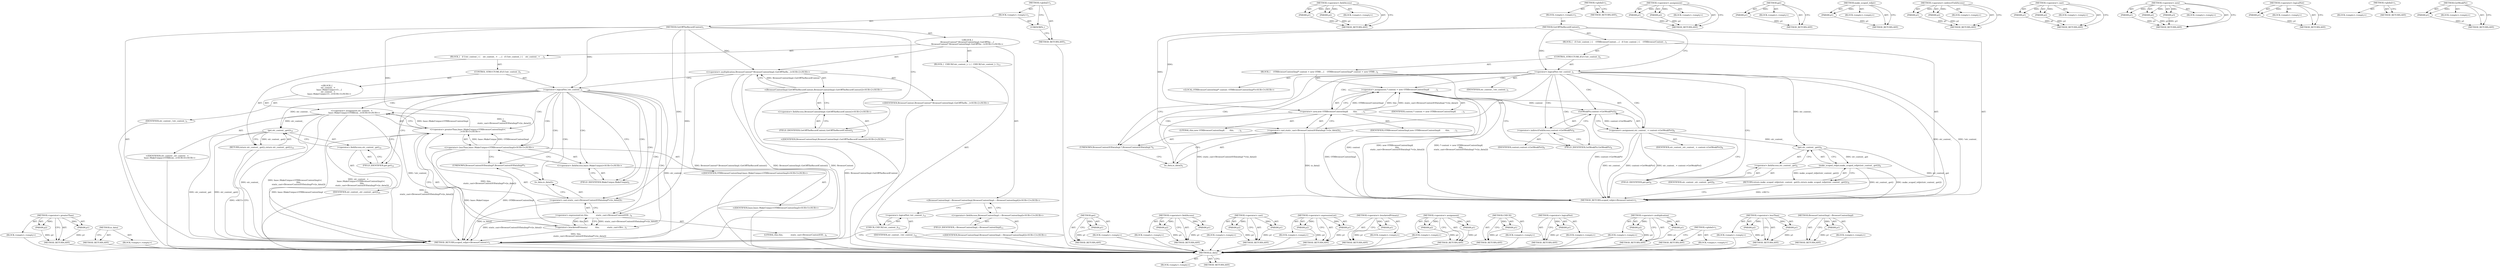 digraph "BrowserContextImpl.~BrowserContextImpl" {
vulnerable_76 [label=<(METHOD,io_data)>];
vulnerable_77 [label=<(BLOCK,&lt;empty&gt;,&lt;empty&gt;)>];
vulnerable_78 [label=<(METHOD_RETURN,ANY)>];
vulnerable_96 [label=<(METHOD,&lt;operator&gt;.fieldAccess)>];
vulnerable_97 [label=<(PARAM,p1)>];
vulnerable_98 [label=<(PARAM,p2)>];
vulnerable_99 [label=<(BLOCK,&lt;empty&gt;,&lt;empty&gt;)>];
vulnerable_100 [label=<(METHOD_RETURN,ANY)>];
vulnerable_6 [label=<(METHOD,&lt;global&gt;)<SUB>1</SUB>>];
vulnerable_7 [label=<(BLOCK,&lt;empty&gt;,&lt;empty&gt;)<SUB>1</SUB>>];
vulnerable_8 [label=<(METHOD,GetOffTheRecordContext)<SUB>1</SUB>>];
vulnerable_9 [label=<(BLOCK,{
   if (!otr_context_) {
    OTRBrowserContext...,{
   if (!otr_context_) {
    OTRBrowserContext...)<SUB>1</SUB>>];
vulnerable_10 [label=<(CONTROL_STRUCTURE,IF,if (!otr_context_))<SUB>2</SUB>>];
vulnerable_11 [label=<(&lt;operator&gt;.logicalNot,!otr_context_)<SUB>2</SUB>>];
vulnerable_12 [label=<(IDENTIFIER,otr_context_,!otr_context_)<SUB>2</SUB>>];
vulnerable_13 [label=<(BLOCK,{
    OTRBrowserContextImpl* context = new OTRB...,{
    OTRBrowserContextImpl* context = new OTRB...)<SUB>2</SUB>>];
vulnerable_14 [label="<(LOCAL,OTRBrowserContextImpl* context: OTRBrowserContextImpl*)<SUB>3</SUB>>"];
vulnerable_15 [label=<(&lt;operator&gt;.assignment,* context = new OTRBrowserContextImpl(
        ...)<SUB>3</SUB>>];
vulnerable_16 [label=<(IDENTIFIER,context,* context = new OTRBrowserContextImpl(
        ...)<SUB>3</SUB>>];
vulnerable_17 [label=<(&lt;operator&gt;.new,new OTRBrowserContextImpl(
        this,
      ...)<SUB>3</SUB>>];
vulnerable_18 [label=<(IDENTIFIER,OTRBrowserContextImpl,new OTRBrowserContextImpl(
        this,
      ...)<SUB>3</SUB>>];
vulnerable_19 [label=<(LITERAL,this,new OTRBrowserContextImpl(
        this,
      ...)<SUB>4</SUB>>];
vulnerable_20 [label=<(&lt;operator&gt;.cast,static_cast&lt;BrowserContextIODataImpl *&gt;(io_data()))<SUB>5</SUB>>];
vulnerable_21 [label=<(UNKNOWN,BrowserContextIODataImpl *,BrowserContextIODataImpl *)<SUB>5</SUB>>];
vulnerable_22 [label=<(io_data,io_data())<SUB>5</SUB>>];
vulnerable_23 [label=<(&lt;operator&gt;.assignment,otr_context_ = context-&gt;GetWeakPtr())<SUB>6</SUB>>];
vulnerable_24 [label=<(IDENTIFIER,otr_context_,otr_context_ = context-&gt;GetWeakPtr())<SUB>6</SUB>>];
vulnerable_25 [label=<(GetWeakPtr,context-&gt;GetWeakPtr())<SUB>6</SUB>>];
vulnerable_26 [label=<(&lt;operator&gt;.indirectFieldAccess,context-&gt;GetWeakPtr)<SUB>6</SUB>>];
vulnerable_27 [label=<(IDENTIFIER,context,context-&gt;GetWeakPtr())<SUB>6</SUB>>];
vulnerable_28 [label=<(FIELD_IDENTIFIER,GetWeakPtr,GetWeakPtr)<SUB>6</SUB>>];
vulnerable_29 [label=<(RETURN,return make_scoped_refptr(otr_context_.get());,return make_scoped_refptr(otr_context_.get());)<SUB>9</SUB>>];
vulnerable_30 [label=<(make_scoped_refptr,make_scoped_refptr(otr_context_.get()))<SUB>9</SUB>>];
vulnerable_31 [label=<(get,otr_context_.get())<SUB>9</SUB>>];
vulnerable_32 [label=<(&lt;operator&gt;.fieldAccess,otr_context_.get)<SUB>9</SUB>>];
vulnerable_33 [label=<(IDENTIFIER,otr_context_,otr_context_.get())<SUB>9</SUB>>];
vulnerable_34 [label=<(FIELD_IDENTIFIER,get,get)<SUB>9</SUB>>];
vulnerable_35 [label=<(METHOD_RETURN,scoped_refptr&lt;BrowserContext&gt;)<SUB>1</SUB>>];
vulnerable_37 [label=<(METHOD_RETURN,ANY)<SUB>1</SUB>>];
vulnerable_60 [label=<(METHOD,&lt;operator&gt;.assignment)>];
vulnerable_61 [label=<(PARAM,p1)>];
vulnerable_62 [label=<(PARAM,p2)>];
vulnerable_63 [label=<(BLOCK,&lt;empty&gt;,&lt;empty&gt;)>];
vulnerable_64 [label=<(METHOD_RETURN,ANY)>];
vulnerable_92 [label=<(METHOD,get)>];
vulnerable_93 [label=<(PARAM,p1)>];
vulnerable_94 [label=<(BLOCK,&lt;empty&gt;,&lt;empty&gt;)>];
vulnerable_95 [label=<(METHOD_RETURN,ANY)>];
vulnerable_88 [label=<(METHOD,make_scoped_refptr)>];
vulnerable_89 [label=<(PARAM,p1)>];
vulnerable_90 [label=<(BLOCK,&lt;empty&gt;,&lt;empty&gt;)>];
vulnerable_91 [label=<(METHOD_RETURN,ANY)>];
vulnerable_83 [label=<(METHOD,&lt;operator&gt;.indirectFieldAccess)>];
vulnerable_84 [label=<(PARAM,p1)>];
vulnerable_85 [label=<(PARAM,p2)>];
vulnerable_86 [label=<(BLOCK,&lt;empty&gt;,&lt;empty&gt;)>];
vulnerable_87 [label=<(METHOD_RETURN,ANY)>];
vulnerable_71 [label=<(METHOD,&lt;operator&gt;.cast)>];
vulnerable_72 [label=<(PARAM,p1)>];
vulnerable_73 [label=<(PARAM,p2)>];
vulnerable_74 [label=<(BLOCK,&lt;empty&gt;,&lt;empty&gt;)>];
vulnerable_75 [label=<(METHOD_RETURN,ANY)>];
vulnerable_65 [label=<(METHOD,&lt;operator&gt;.new)>];
vulnerable_66 [label=<(PARAM,p1)>];
vulnerable_67 [label=<(PARAM,p2)>];
vulnerable_68 [label=<(PARAM,p3)>];
vulnerable_69 [label=<(BLOCK,&lt;empty&gt;,&lt;empty&gt;)>];
vulnerable_70 [label=<(METHOD_RETURN,ANY)>];
vulnerable_56 [label=<(METHOD,&lt;operator&gt;.logicalNot)>];
vulnerable_57 [label=<(PARAM,p1)>];
vulnerable_58 [label=<(BLOCK,&lt;empty&gt;,&lt;empty&gt;)>];
vulnerable_59 [label=<(METHOD_RETURN,ANY)>];
vulnerable_50 [label=<(METHOD,&lt;global&gt;)<SUB>1</SUB>>];
vulnerable_51 [label=<(BLOCK,&lt;empty&gt;,&lt;empty&gt;)>];
vulnerable_52 [label=<(METHOD_RETURN,ANY)>];
vulnerable_79 [label=<(METHOD,GetWeakPtr)>];
vulnerable_80 [label=<(PARAM,p1)>];
vulnerable_81 [label=<(BLOCK,&lt;empty&gt;,&lt;empty&gt;)>];
vulnerable_82 [label=<(METHOD_RETURN,ANY)>];
fixed_85 [label=<(METHOD,&lt;operator&gt;.greaterThan)>];
fixed_86 [label=<(PARAM,p1)>];
fixed_87 [label=<(PARAM,p2)>];
fixed_88 [label=<(BLOCK,&lt;empty&gt;,&lt;empty&gt;)>];
fixed_89 [label=<(METHOD_RETURN,ANY)>];
fixed_109 [label=<(METHOD,io_data)>];
fixed_110 [label=<(BLOCK,&lt;empty&gt;,&lt;empty&gt;)>];
fixed_111 [label=<(METHOD_RETURN,ANY)>];
fixed_6 [label=<(METHOD,&lt;global&gt;)<SUB>1</SUB>>];
fixed_7 [label=<(BLOCK,&lt;empty&gt;,&lt;empty&gt;)<SUB>1</SUB>>];
fixed_8 [label=<(METHOD,GetOffTheRecordContext)<SUB>1</SUB>>];
fixed_9 [label="<(BLOCK,{
BrowserContext* BrowserContextImpl::GetOffThe...,{
BrowserContext* BrowserContextImpl::GetOffThe...)<SUB>1</SUB>>"];
fixed_10 [label="<(&lt;operator&gt;.multiplication,BrowserContext* BrowserContextImpl::GetOffTheRe...)<SUB>2</SUB>>"];
fixed_11 [label="<(IDENTIFIER,BrowserContext,BrowserContext* BrowserContextImpl::GetOffTheRe...)<SUB>2</SUB>>"];
fixed_12 [label="<(BrowserContextImpl.GetOffTheRecordContext,BrowserContextImpl::GetOffTheRecordContext())<SUB>2</SUB>>"];
fixed_13 [label="<(&lt;operator&gt;.fieldAccess,BrowserContextImpl::GetOffTheRecordContext)<SUB>2</SUB>>"];
fixed_14 [label="<(IDENTIFIER,BrowserContextImpl,BrowserContextImpl::GetOffTheRecordContext())<SUB>2</SUB>>"];
fixed_15 [label=<(FIELD_IDENTIFIER,GetOffTheRecordContext,GetOffTheRecordContext)<SUB>2</SUB>>];
fixed_16 [label=<(BLOCK,{
   if (!otr_context_) {
    otr_context_ =
  ...,{
   if (!otr_context_) {
    otr_context_ =
  ...)<SUB>2</SUB>>];
fixed_17 [label=<(CONTROL_STRUCTURE,IF,if (!otr_context_))<SUB>3</SUB>>];
fixed_18 [label=<(&lt;operator&gt;.logicalNot,!otr_context_)<SUB>3</SUB>>];
fixed_19 [label=<(IDENTIFIER,otr_context_,!otr_context_)<SUB>3</SUB>>];
fixed_20 [label="<(BLOCK,{
    otr_context_ =
        base::MakeUnique&lt;O...,{
    otr_context_ =
        base::MakeUnique&lt;O...)<SUB>3</SUB>>"];
fixed_21 [label="<(&lt;operator&gt;.assignment,otr_context_ =
        base::MakeUnique&lt;OTRBrow...)<SUB>4</SUB>>"];
fixed_22 [label="<(IDENTIFIER,otr_context_,otr_context_ =
        base::MakeUnique&lt;OTRBrow...)<SUB>4</SUB>>"];
fixed_23 [label="<(&lt;operator&gt;.greaterThan,base::MakeUnique&lt;OTRBrowserContextImpl&gt;(
      ...)<SUB>5</SUB>>"];
fixed_24 [label="<(&lt;operator&gt;.lessThan,base::MakeUnique&lt;OTRBrowserContextImpl)<SUB>5</SUB>>"];
fixed_25 [label="<(&lt;operator&gt;.fieldAccess,base::MakeUnique)<SUB>5</SUB>>"];
fixed_26 [label="<(IDENTIFIER,base,base::MakeUnique&lt;OTRBrowserContextImpl)<SUB>5</SUB>>"];
fixed_27 [label=<(FIELD_IDENTIFIER,MakeUnique,MakeUnique)<SUB>5</SUB>>];
fixed_28 [label="<(IDENTIFIER,OTRBrowserContextImpl,base::MakeUnique&lt;OTRBrowserContextImpl)<SUB>5</SUB>>"];
fixed_29 [label=<(&lt;operator&gt;.bracketedPrimary,(
            this,
            static_cast&lt;Bro...)<SUB>5</SUB>>];
fixed_30 [label=<(&lt;operator&gt;.expressionList,this,
            static_cast&lt;BrowserContextIOD...)<SUB>6</SUB>>];
fixed_31 [label=<(LITERAL,this,this,
            static_cast&lt;BrowserContextIOD...)<SUB>6</SUB>>];
fixed_32 [label=<(&lt;operator&gt;.cast,static_cast&lt;BrowserContextIODataImpl*&gt;(io_data()))<SUB>7</SUB>>];
fixed_33 [label=<(UNKNOWN,BrowserContextIODataImpl*,BrowserContextIODataImpl*)<SUB>7</SUB>>];
fixed_34 [label=<(io_data,io_data())<SUB>7</SUB>>];
fixed_35 [label=<(RETURN,return otr_context_.get();,return otr_context_.get();)<SUB>10</SUB>>];
fixed_36 [label=<(get,otr_context_.get())<SUB>10</SUB>>];
fixed_37 [label=<(&lt;operator&gt;.fieldAccess,otr_context_.get)<SUB>10</SUB>>];
fixed_38 [label=<(IDENTIFIER,otr_context_,otr_context_.get())<SUB>10</SUB>>];
fixed_39 [label=<(FIELD_IDENTIFIER,get,get)<SUB>10</SUB>>];
fixed_40 [label="<(BrowserContextImpl.~BrowserContextImpl,BrowserContextImpl::~BrowserContextImpl())<SUB>13</SUB>>"];
fixed_41 [label="<(&lt;operator&gt;.fieldAccess,BrowserContextImpl::~BrowserContextImpl)<SUB>13</SUB>>"];
fixed_42 [label="<(IDENTIFIER,BrowserContextImpl,BrowserContextImpl::~BrowserContextImpl())<SUB>13</SUB>>"];
fixed_43 [label=<(FIELD_IDENTIFIER,~BrowserContextImpl,~BrowserContextImpl)<SUB>13</SUB>>];
fixed_44 [label=<(BLOCK,{
  CHECK(!otr_context_);
 },{
  CHECK(!otr_context_);
 })<SUB>13</SUB>>];
fixed_45 [label=<(CHECK,CHECK(!otr_context_))<SUB>14</SUB>>];
fixed_46 [label=<(&lt;operator&gt;.logicalNot,!otr_context_)<SUB>14</SUB>>];
fixed_47 [label=<(IDENTIFIER,otr_context_,!otr_context_)<SUB>14</SUB>>];
fixed_48 [label=<(METHOD_RETURN,scoped_refptr&lt;BrowserContext&gt;)<SUB>1</SUB>>];
fixed_50 [label=<(UNKNOWN,,)>];
fixed_51 [label=<(METHOD_RETURN,ANY)<SUB>1</SUB>>];
fixed_112 [label=<(METHOD,get)>];
fixed_113 [label=<(PARAM,p1)>];
fixed_114 [label=<(BLOCK,&lt;empty&gt;,&lt;empty&gt;)>];
fixed_115 [label=<(METHOD_RETURN,ANY)>];
fixed_71 [label=<(METHOD,&lt;operator&gt;.fieldAccess)>];
fixed_72 [label=<(PARAM,p1)>];
fixed_73 [label=<(PARAM,p2)>];
fixed_74 [label=<(BLOCK,&lt;empty&gt;,&lt;empty&gt;)>];
fixed_75 [label=<(METHOD_RETURN,ANY)>];
fixed_104 [label=<(METHOD,&lt;operator&gt;.cast)>];
fixed_105 [label=<(PARAM,p1)>];
fixed_106 [label=<(PARAM,p2)>];
fixed_107 [label=<(BLOCK,&lt;empty&gt;,&lt;empty&gt;)>];
fixed_108 [label=<(METHOD_RETURN,ANY)>];
fixed_99 [label=<(METHOD,&lt;operator&gt;.expressionList)>];
fixed_100 [label=<(PARAM,p1)>];
fixed_101 [label=<(PARAM,p2)>];
fixed_102 [label=<(BLOCK,&lt;empty&gt;,&lt;empty&gt;)>];
fixed_103 [label=<(METHOD_RETURN,ANY)>];
fixed_95 [label=<(METHOD,&lt;operator&gt;.bracketedPrimary)>];
fixed_96 [label=<(PARAM,p1)>];
fixed_97 [label=<(BLOCK,&lt;empty&gt;,&lt;empty&gt;)>];
fixed_98 [label=<(METHOD_RETURN,ANY)>];
fixed_80 [label=<(METHOD,&lt;operator&gt;.assignment)>];
fixed_81 [label=<(PARAM,p1)>];
fixed_82 [label=<(PARAM,p2)>];
fixed_83 [label=<(BLOCK,&lt;empty&gt;,&lt;empty&gt;)>];
fixed_84 [label=<(METHOD_RETURN,ANY)>];
fixed_120 [label=<(METHOD,CHECK)>];
fixed_121 [label=<(PARAM,p1)>];
fixed_122 [label=<(BLOCK,&lt;empty&gt;,&lt;empty&gt;)>];
fixed_123 [label=<(METHOD_RETURN,ANY)>];
fixed_76 [label=<(METHOD,&lt;operator&gt;.logicalNot)>];
fixed_77 [label=<(PARAM,p1)>];
fixed_78 [label=<(BLOCK,&lt;empty&gt;,&lt;empty&gt;)>];
fixed_79 [label=<(METHOD_RETURN,ANY)>];
fixed_66 [label=<(METHOD,&lt;operator&gt;.multiplication)>];
fixed_67 [label=<(PARAM,p1)>];
fixed_68 [label=<(PARAM,p2)>];
fixed_69 [label=<(BLOCK,&lt;empty&gt;,&lt;empty&gt;)>];
fixed_70 [label=<(METHOD_RETURN,ANY)>];
fixed_60 [label=<(METHOD,&lt;global&gt;)<SUB>1</SUB>>];
fixed_61 [label=<(BLOCK,&lt;empty&gt;,&lt;empty&gt;)>];
fixed_62 [label=<(METHOD_RETURN,ANY)>];
fixed_90 [label=<(METHOD,&lt;operator&gt;.lessThan)>];
fixed_91 [label=<(PARAM,p1)>];
fixed_92 [label=<(PARAM,p2)>];
fixed_93 [label=<(BLOCK,&lt;empty&gt;,&lt;empty&gt;)>];
fixed_94 [label=<(METHOD_RETURN,ANY)>];
fixed_116 [label=<(METHOD,BrowserContextImpl.~BrowserContextImpl)>];
fixed_117 [label=<(PARAM,p1)>];
fixed_118 [label=<(BLOCK,&lt;empty&gt;,&lt;empty&gt;)>];
fixed_119 [label=<(METHOD_RETURN,ANY)>];
vulnerable_76 -> vulnerable_77  [key=0, label="AST: "];
vulnerable_76 -> vulnerable_78  [key=0, label="AST: "];
vulnerable_76 -> vulnerable_78  [key=1, label="CFG: "];
vulnerable_96 -> vulnerable_97  [key=0, label="AST: "];
vulnerable_96 -> vulnerable_97  [key=1, label="DDG: "];
vulnerable_96 -> vulnerable_99  [key=0, label="AST: "];
vulnerable_96 -> vulnerable_98  [key=0, label="AST: "];
vulnerable_96 -> vulnerable_98  [key=1, label="DDG: "];
vulnerable_96 -> vulnerable_100  [key=0, label="AST: "];
vulnerable_96 -> vulnerable_100  [key=1, label="CFG: "];
vulnerable_97 -> vulnerable_100  [key=0, label="DDG: p1"];
vulnerable_98 -> vulnerable_100  [key=0, label="DDG: p2"];
vulnerable_6 -> vulnerable_7  [key=0, label="AST: "];
vulnerable_6 -> vulnerable_37  [key=0, label="AST: "];
vulnerable_6 -> vulnerable_37  [key=1, label="CFG: "];
vulnerable_7 -> vulnerable_8  [key=0, label="AST: "];
vulnerable_8 -> vulnerable_9  [key=0, label="AST: "];
vulnerable_8 -> vulnerable_35  [key=0, label="AST: "];
vulnerable_8 -> vulnerable_11  [key=0, label="CFG: "];
vulnerable_8 -> vulnerable_11  [key=1, label="DDG: "];
vulnerable_8 -> vulnerable_17  [key=0, label="DDG: "];
vulnerable_8 -> vulnerable_20  [key=0, label="DDG: "];
vulnerable_9 -> vulnerable_10  [key=0, label="AST: "];
vulnerable_9 -> vulnerable_29  [key=0, label="AST: "];
vulnerable_10 -> vulnerable_11  [key=0, label="AST: "];
vulnerable_10 -> vulnerable_13  [key=0, label="AST: "];
vulnerable_11 -> vulnerable_12  [key=0, label="AST: "];
vulnerable_11 -> vulnerable_21  [key=0, label="CFG: "];
vulnerable_11 -> vulnerable_21  [key=1, label="CDG: "];
vulnerable_11 -> vulnerable_34  [key=0, label="CFG: "];
vulnerable_11 -> vulnerable_35  [key=0, label="DDG: otr_context_"];
vulnerable_11 -> vulnerable_35  [key=1, label="DDG: !otr_context_"];
vulnerable_11 -> vulnerable_31  [key=0, label="DDG: otr_context_"];
vulnerable_11 -> vulnerable_17  [key=0, label="CDG: "];
vulnerable_11 -> vulnerable_15  [key=0, label="CDG: "];
vulnerable_11 -> vulnerable_26  [key=0, label="CDG: "];
vulnerable_11 -> vulnerable_23  [key=0, label="CDG: "];
vulnerable_11 -> vulnerable_28  [key=0, label="CDG: "];
vulnerable_11 -> vulnerable_20  [key=0, label="CDG: "];
vulnerable_11 -> vulnerable_25  [key=0, label="CDG: "];
vulnerable_11 -> vulnerable_22  [key=0, label="CDG: "];
vulnerable_13 -> vulnerable_14  [key=0, label="AST: "];
vulnerable_13 -> vulnerable_15  [key=0, label="AST: "];
vulnerable_13 -> vulnerable_23  [key=0, label="AST: "];
vulnerable_15 -> vulnerable_16  [key=0, label="AST: "];
vulnerable_15 -> vulnerable_17  [key=0, label="AST: "];
vulnerable_15 -> vulnerable_28  [key=0, label="CFG: "];
vulnerable_15 -> vulnerable_35  [key=0, label="DDG: context"];
vulnerable_15 -> vulnerable_35  [key=1, label="DDG: new OTRBrowserContextImpl(
        this,
        static_cast&lt;BrowserContextIODataImpl *&gt;(io_data()))"];
vulnerable_15 -> vulnerable_35  [key=2, label="DDG: * context = new OTRBrowserContextImpl(
        this,
        static_cast&lt;BrowserContextIODataImpl *&gt;(io_data()))"];
vulnerable_15 -> vulnerable_25  [key=0, label="DDG: context"];
vulnerable_17 -> vulnerable_18  [key=0, label="AST: "];
vulnerable_17 -> vulnerable_19  [key=0, label="AST: "];
vulnerable_17 -> vulnerable_20  [key=0, label="AST: "];
vulnerable_17 -> vulnerable_15  [key=0, label="CFG: "];
vulnerable_17 -> vulnerable_15  [key=1, label="DDG: OTRBrowserContextImpl"];
vulnerable_17 -> vulnerable_15  [key=2, label="DDG: this"];
vulnerable_17 -> vulnerable_15  [key=3, label="DDG: static_cast&lt;BrowserContextIODataImpl *&gt;(io_data())"];
vulnerable_17 -> vulnerable_35  [key=0, label="DDG: static_cast&lt;BrowserContextIODataImpl *&gt;(io_data())"];
vulnerable_17 -> vulnerable_35  [key=1, label="DDG: OTRBrowserContextImpl"];
vulnerable_20 -> vulnerable_21  [key=0, label="AST: "];
vulnerable_20 -> vulnerable_22  [key=0, label="AST: "];
vulnerable_20 -> vulnerable_17  [key=0, label="CFG: "];
vulnerable_20 -> vulnerable_35  [key=0, label="DDG: io_data()"];
vulnerable_21 -> vulnerable_22  [key=0, label="CFG: "];
vulnerable_22 -> vulnerable_20  [key=0, label="CFG: "];
vulnerable_23 -> vulnerable_24  [key=0, label="AST: "];
vulnerable_23 -> vulnerable_25  [key=0, label="AST: "];
vulnerable_23 -> vulnerable_34  [key=0, label="CFG: "];
vulnerable_23 -> vulnerable_35  [key=0, label="DDG: otr_context_"];
vulnerable_23 -> vulnerable_35  [key=1, label="DDG: context-&gt;GetWeakPtr()"];
vulnerable_23 -> vulnerable_35  [key=2, label="DDG: otr_context_ = context-&gt;GetWeakPtr()"];
vulnerable_23 -> vulnerable_31  [key=0, label="DDG: otr_context_"];
vulnerable_25 -> vulnerable_26  [key=0, label="AST: "];
vulnerable_25 -> vulnerable_23  [key=0, label="CFG: "];
vulnerable_25 -> vulnerable_23  [key=1, label="DDG: context-&gt;GetWeakPtr"];
vulnerable_25 -> vulnerable_35  [key=0, label="DDG: context-&gt;GetWeakPtr"];
vulnerable_26 -> vulnerable_27  [key=0, label="AST: "];
vulnerable_26 -> vulnerable_28  [key=0, label="AST: "];
vulnerable_26 -> vulnerable_25  [key=0, label="CFG: "];
vulnerable_28 -> vulnerable_26  [key=0, label="CFG: "];
vulnerable_29 -> vulnerable_30  [key=0, label="AST: "];
vulnerable_29 -> vulnerable_35  [key=0, label="CFG: "];
vulnerable_29 -> vulnerable_35  [key=1, label="DDG: &lt;RET&gt;"];
vulnerable_30 -> vulnerable_31  [key=0, label="AST: "];
vulnerable_30 -> vulnerable_29  [key=0, label="CFG: "];
vulnerable_30 -> vulnerable_29  [key=1, label="DDG: make_scoped_refptr(otr_context_.get())"];
vulnerable_30 -> vulnerable_35  [key=0, label="DDG: otr_context_.get()"];
vulnerable_30 -> vulnerable_35  [key=1, label="DDG: make_scoped_refptr(otr_context_.get())"];
vulnerable_31 -> vulnerable_32  [key=0, label="AST: "];
vulnerable_31 -> vulnerable_30  [key=0, label="CFG: "];
vulnerable_31 -> vulnerable_30  [key=1, label="DDG: otr_context_.get"];
vulnerable_31 -> vulnerable_35  [key=0, label="DDG: otr_context_.get"];
vulnerable_32 -> vulnerable_33  [key=0, label="AST: "];
vulnerable_32 -> vulnerable_34  [key=0, label="AST: "];
vulnerable_32 -> vulnerable_31  [key=0, label="CFG: "];
vulnerable_34 -> vulnerable_32  [key=0, label="CFG: "];
vulnerable_60 -> vulnerable_61  [key=0, label="AST: "];
vulnerable_60 -> vulnerable_61  [key=1, label="DDG: "];
vulnerable_60 -> vulnerable_63  [key=0, label="AST: "];
vulnerable_60 -> vulnerable_62  [key=0, label="AST: "];
vulnerable_60 -> vulnerable_62  [key=1, label="DDG: "];
vulnerable_60 -> vulnerable_64  [key=0, label="AST: "];
vulnerable_60 -> vulnerable_64  [key=1, label="CFG: "];
vulnerable_61 -> vulnerable_64  [key=0, label="DDG: p1"];
vulnerable_62 -> vulnerable_64  [key=0, label="DDG: p2"];
vulnerable_92 -> vulnerable_93  [key=0, label="AST: "];
vulnerable_92 -> vulnerable_93  [key=1, label="DDG: "];
vulnerable_92 -> vulnerable_94  [key=0, label="AST: "];
vulnerable_92 -> vulnerable_95  [key=0, label="AST: "];
vulnerable_92 -> vulnerable_95  [key=1, label="CFG: "];
vulnerable_93 -> vulnerable_95  [key=0, label="DDG: p1"];
vulnerable_88 -> vulnerable_89  [key=0, label="AST: "];
vulnerable_88 -> vulnerable_89  [key=1, label="DDG: "];
vulnerable_88 -> vulnerable_90  [key=0, label="AST: "];
vulnerable_88 -> vulnerable_91  [key=0, label="AST: "];
vulnerable_88 -> vulnerable_91  [key=1, label="CFG: "];
vulnerable_89 -> vulnerable_91  [key=0, label="DDG: p1"];
vulnerable_83 -> vulnerable_84  [key=0, label="AST: "];
vulnerable_83 -> vulnerable_84  [key=1, label="DDG: "];
vulnerable_83 -> vulnerable_86  [key=0, label="AST: "];
vulnerable_83 -> vulnerable_85  [key=0, label="AST: "];
vulnerable_83 -> vulnerable_85  [key=1, label="DDG: "];
vulnerable_83 -> vulnerable_87  [key=0, label="AST: "];
vulnerable_83 -> vulnerable_87  [key=1, label="CFG: "];
vulnerable_84 -> vulnerable_87  [key=0, label="DDG: p1"];
vulnerable_85 -> vulnerable_87  [key=0, label="DDG: p2"];
vulnerable_71 -> vulnerable_72  [key=0, label="AST: "];
vulnerable_71 -> vulnerable_72  [key=1, label="DDG: "];
vulnerable_71 -> vulnerable_74  [key=0, label="AST: "];
vulnerable_71 -> vulnerable_73  [key=0, label="AST: "];
vulnerable_71 -> vulnerable_73  [key=1, label="DDG: "];
vulnerable_71 -> vulnerable_75  [key=0, label="AST: "];
vulnerable_71 -> vulnerable_75  [key=1, label="CFG: "];
vulnerable_72 -> vulnerable_75  [key=0, label="DDG: p1"];
vulnerable_73 -> vulnerable_75  [key=0, label="DDG: p2"];
vulnerable_65 -> vulnerable_66  [key=0, label="AST: "];
vulnerable_65 -> vulnerable_66  [key=1, label="DDG: "];
vulnerable_65 -> vulnerable_69  [key=0, label="AST: "];
vulnerable_65 -> vulnerable_67  [key=0, label="AST: "];
vulnerable_65 -> vulnerable_67  [key=1, label="DDG: "];
vulnerable_65 -> vulnerable_70  [key=0, label="AST: "];
vulnerable_65 -> vulnerable_70  [key=1, label="CFG: "];
vulnerable_65 -> vulnerable_68  [key=0, label="AST: "];
vulnerable_65 -> vulnerable_68  [key=1, label="DDG: "];
vulnerable_66 -> vulnerable_70  [key=0, label="DDG: p1"];
vulnerable_67 -> vulnerable_70  [key=0, label="DDG: p2"];
vulnerable_68 -> vulnerable_70  [key=0, label="DDG: p3"];
vulnerable_56 -> vulnerable_57  [key=0, label="AST: "];
vulnerable_56 -> vulnerable_57  [key=1, label="DDG: "];
vulnerable_56 -> vulnerable_58  [key=0, label="AST: "];
vulnerable_56 -> vulnerable_59  [key=0, label="AST: "];
vulnerable_56 -> vulnerable_59  [key=1, label="CFG: "];
vulnerable_57 -> vulnerable_59  [key=0, label="DDG: p1"];
vulnerable_50 -> vulnerable_51  [key=0, label="AST: "];
vulnerable_50 -> vulnerable_52  [key=0, label="AST: "];
vulnerable_50 -> vulnerable_52  [key=1, label="CFG: "];
vulnerable_79 -> vulnerable_80  [key=0, label="AST: "];
vulnerable_79 -> vulnerable_80  [key=1, label="DDG: "];
vulnerable_79 -> vulnerable_81  [key=0, label="AST: "];
vulnerable_79 -> vulnerable_82  [key=0, label="AST: "];
vulnerable_79 -> vulnerable_82  [key=1, label="CFG: "];
vulnerable_80 -> vulnerable_82  [key=0, label="DDG: p1"];
fixed_85 -> fixed_86  [key=0, label="AST: "];
fixed_85 -> fixed_86  [key=1, label="DDG: "];
fixed_85 -> fixed_88  [key=0, label="AST: "];
fixed_85 -> fixed_87  [key=0, label="AST: "];
fixed_85 -> fixed_87  [key=1, label="DDG: "];
fixed_85 -> fixed_89  [key=0, label="AST: "];
fixed_85 -> fixed_89  [key=1, label="CFG: "];
fixed_86 -> fixed_89  [key=0, label="DDG: p1"];
fixed_87 -> fixed_89  [key=0, label="DDG: p2"];
fixed_88 -> vulnerable_76  [key=0];
fixed_89 -> vulnerable_76  [key=0];
fixed_109 -> fixed_110  [key=0, label="AST: "];
fixed_109 -> fixed_111  [key=0, label="AST: "];
fixed_109 -> fixed_111  [key=1, label="CFG: "];
fixed_110 -> vulnerable_76  [key=0];
fixed_111 -> vulnerable_76  [key=0];
fixed_6 -> fixed_7  [key=0, label="AST: "];
fixed_6 -> fixed_51  [key=0, label="AST: "];
fixed_6 -> fixed_50  [key=0, label="CFG: "];
fixed_7 -> fixed_8  [key=0, label="AST: "];
fixed_7 -> fixed_50  [key=0, label="AST: "];
fixed_8 -> fixed_9  [key=0, label="AST: "];
fixed_8 -> fixed_48  [key=0, label="AST: "];
fixed_8 -> fixed_15  [key=0, label="CFG: "];
fixed_8 -> fixed_10  [key=0, label="DDG: "];
fixed_8 -> fixed_18  [key=0, label="DDG: "];
fixed_8 -> fixed_24  [key=0, label="DDG: "];
fixed_8 -> fixed_30  [key=0, label="DDG: "];
fixed_8 -> fixed_32  [key=0, label="DDG: "];
fixed_9 -> fixed_10  [key=0, label="AST: "];
fixed_9 -> fixed_16  [key=0, label="AST: "];
fixed_9 -> fixed_40  [key=0, label="AST: "];
fixed_9 -> fixed_44  [key=0, label="AST: "];
fixed_10 -> fixed_11  [key=0, label="AST: "];
fixed_10 -> fixed_12  [key=0, label="AST: "];
fixed_10 -> fixed_18  [key=0, label="CFG: "];
fixed_10 -> fixed_48  [key=0, label="DDG: BrowserContextImpl::GetOffTheRecordContext()"];
fixed_10 -> fixed_48  [key=1, label="DDG: BrowserContext* BrowserContextImpl::GetOffTheRecordContext()"];
fixed_10 -> fixed_48  [key=2, label="DDG: BrowserContext"];
fixed_11 -> vulnerable_76  [key=0];
fixed_12 -> fixed_13  [key=0, label="AST: "];
fixed_12 -> fixed_10  [key=0, label="CFG: "];
fixed_12 -> fixed_10  [key=1, label="DDG: BrowserContextImpl::GetOffTheRecordContext"];
fixed_12 -> fixed_48  [key=0, label="DDG: BrowserContextImpl::GetOffTheRecordContext"];
fixed_13 -> fixed_14  [key=0, label="AST: "];
fixed_13 -> fixed_15  [key=0, label="AST: "];
fixed_13 -> fixed_12  [key=0, label="CFG: "];
fixed_14 -> vulnerable_76  [key=0];
fixed_15 -> fixed_13  [key=0, label="CFG: "];
fixed_16 -> fixed_17  [key=0, label="AST: "];
fixed_16 -> fixed_35  [key=0, label="AST: "];
fixed_17 -> fixed_18  [key=0, label="AST: "];
fixed_17 -> fixed_20  [key=0, label="AST: "];
fixed_18 -> fixed_19  [key=0, label="AST: "];
fixed_18 -> fixed_27  [key=0, label="CFG: "];
fixed_18 -> fixed_27  [key=1, label="CDG: "];
fixed_18 -> fixed_39  [key=0, label="CFG: "];
fixed_18 -> fixed_48  [key=0, label="DDG: otr_context_"];
fixed_18 -> fixed_48  [key=1, label="DDG: !otr_context_"];
fixed_18 -> fixed_36  [key=0, label="DDG: otr_context_"];
fixed_18 -> fixed_24  [key=0, label="CDG: "];
fixed_18 -> fixed_30  [key=0, label="CDG: "];
fixed_18 -> fixed_29  [key=0, label="CDG: "];
fixed_18 -> fixed_34  [key=0, label="CDG: "];
fixed_18 -> fixed_21  [key=0, label="CDG: "];
fixed_18 -> fixed_32  [key=0, label="CDG: "];
fixed_18 -> fixed_33  [key=0, label="CDG: "];
fixed_18 -> fixed_23  [key=0, label="CDG: "];
fixed_18 -> fixed_25  [key=0, label="CDG: "];
fixed_19 -> vulnerable_76  [key=0];
fixed_20 -> fixed_21  [key=0, label="AST: "];
fixed_21 -> fixed_22  [key=0, label="AST: "];
fixed_21 -> fixed_23  [key=0, label="AST: "];
fixed_21 -> fixed_39  [key=0, label="CFG: "];
fixed_21 -> fixed_48  [key=0, label="DDG: otr_context_"];
fixed_21 -> fixed_48  [key=1, label="DDG: base::MakeUnique&lt;OTRBrowserContextImpl&gt;(
            this,
            static_cast&lt;BrowserContextIODataImpl*&gt;(io_data()))"];
fixed_21 -> fixed_48  [key=2, label="DDG: otr_context_ =
        base::MakeUnique&lt;OTRBrowserContextImpl&gt;(
            this,
            static_cast&lt;BrowserContextIODataImpl*&gt;(io_data()))"];
fixed_21 -> fixed_36  [key=0, label="DDG: otr_context_"];
fixed_22 -> vulnerable_76  [key=0];
fixed_23 -> fixed_24  [key=0, label="AST: "];
fixed_23 -> fixed_29  [key=0, label="AST: "];
fixed_23 -> fixed_21  [key=0, label="CFG: "];
fixed_23 -> fixed_21  [key=1, label="DDG: base::MakeUnique&lt;OTRBrowserContextImpl"];
fixed_23 -> fixed_21  [key=2, label="DDG: (
            this,
            static_cast&lt;BrowserContextIODataImpl*&gt;(io_data()))"];
fixed_23 -> fixed_48  [key=0, label="DDG: base::MakeUnique&lt;OTRBrowserContextImpl"];
fixed_23 -> fixed_48  [key=1, label="DDG: (
            this,
            static_cast&lt;BrowserContextIODataImpl*&gt;(io_data()))"];
fixed_24 -> fixed_25  [key=0, label="AST: "];
fixed_24 -> fixed_28  [key=0, label="AST: "];
fixed_24 -> fixed_33  [key=0, label="CFG: "];
fixed_24 -> fixed_48  [key=0, label="DDG: base::MakeUnique"];
fixed_24 -> fixed_48  [key=1, label="DDG: OTRBrowserContextImpl"];
fixed_24 -> fixed_23  [key=0, label="DDG: base::MakeUnique"];
fixed_24 -> fixed_23  [key=1, label="DDG: OTRBrowserContextImpl"];
fixed_25 -> fixed_26  [key=0, label="AST: "];
fixed_25 -> fixed_27  [key=0, label="AST: "];
fixed_25 -> fixed_24  [key=0, label="CFG: "];
fixed_26 -> vulnerable_76  [key=0];
fixed_27 -> fixed_25  [key=0, label="CFG: "];
fixed_28 -> vulnerable_76  [key=0];
fixed_29 -> fixed_30  [key=0, label="AST: "];
fixed_29 -> fixed_23  [key=0, label="CFG: "];
fixed_29 -> fixed_23  [key=1, label="DDG: this,
            static_cast&lt;BrowserContextIODataImpl*&gt;(io_data())"];
fixed_29 -> fixed_48  [key=0, label="DDG: this,
            static_cast&lt;BrowserContextIODataImpl*&gt;(io_data())"];
fixed_30 -> fixed_31  [key=0, label="AST: "];
fixed_30 -> fixed_32  [key=0, label="AST: "];
fixed_30 -> fixed_29  [key=0, label="CFG: "];
fixed_30 -> fixed_29  [key=1, label="DDG: this"];
fixed_30 -> fixed_29  [key=2, label="DDG: static_cast&lt;BrowserContextIODataImpl*&gt;(io_data())"];
fixed_30 -> fixed_48  [key=0, label="DDG: static_cast&lt;BrowserContextIODataImpl*&gt;(io_data())"];
fixed_31 -> vulnerable_76  [key=0];
fixed_32 -> fixed_33  [key=0, label="AST: "];
fixed_32 -> fixed_34  [key=0, label="AST: "];
fixed_32 -> fixed_30  [key=0, label="CFG: "];
fixed_32 -> fixed_48  [key=0, label="DDG: io_data()"];
fixed_33 -> fixed_34  [key=0, label="CFG: "];
fixed_34 -> fixed_32  [key=0, label="CFG: "];
fixed_35 -> fixed_36  [key=0, label="AST: "];
fixed_35 -> fixed_48  [key=0, label="CFG: "];
fixed_35 -> fixed_48  [key=1, label="DDG: &lt;RET&gt;"];
fixed_36 -> fixed_37  [key=0, label="AST: "];
fixed_36 -> fixed_35  [key=0, label="CFG: "];
fixed_36 -> fixed_35  [key=1, label="DDG: otr_context_.get()"];
fixed_36 -> fixed_48  [key=0, label="DDG: otr_context_.get"];
fixed_36 -> fixed_48  [key=1, label="DDG: otr_context_.get()"];
fixed_37 -> fixed_38  [key=0, label="AST: "];
fixed_37 -> fixed_39  [key=0, label="AST: "];
fixed_37 -> fixed_36  [key=0, label="CFG: "];
fixed_38 -> vulnerable_76  [key=0];
fixed_39 -> fixed_37  [key=0, label="CFG: "];
fixed_40 -> fixed_41  [key=0, label="AST: "];
fixed_40 -> fixed_46  [key=0, label="CFG: "];
fixed_41 -> fixed_42  [key=0, label="AST: "];
fixed_41 -> fixed_43  [key=0, label="AST: "];
fixed_41 -> fixed_40  [key=0, label="CFG: "];
fixed_42 -> vulnerable_76  [key=0];
fixed_43 -> fixed_41  [key=0, label="CFG: "];
fixed_44 -> fixed_45  [key=0, label="AST: "];
fixed_45 -> fixed_46  [key=0, label="AST: "];
fixed_45 -> fixed_48  [key=0, label="CFG: "];
fixed_46 -> fixed_47  [key=0, label="AST: "];
fixed_46 -> fixed_45  [key=0, label="CFG: "];
fixed_47 -> vulnerable_76  [key=0];
fixed_48 -> vulnerable_76  [key=0];
fixed_50 -> fixed_51  [key=0, label="CFG: "];
fixed_51 -> vulnerable_76  [key=0];
fixed_112 -> fixed_113  [key=0, label="AST: "];
fixed_112 -> fixed_113  [key=1, label="DDG: "];
fixed_112 -> fixed_114  [key=0, label="AST: "];
fixed_112 -> fixed_115  [key=0, label="AST: "];
fixed_112 -> fixed_115  [key=1, label="CFG: "];
fixed_113 -> fixed_115  [key=0, label="DDG: p1"];
fixed_114 -> vulnerable_76  [key=0];
fixed_115 -> vulnerable_76  [key=0];
fixed_71 -> fixed_72  [key=0, label="AST: "];
fixed_71 -> fixed_72  [key=1, label="DDG: "];
fixed_71 -> fixed_74  [key=0, label="AST: "];
fixed_71 -> fixed_73  [key=0, label="AST: "];
fixed_71 -> fixed_73  [key=1, label="DDG: "];
fixed_71 -> fixed_75  [key=0, label="AST: "];
fixed_71 -> fixed_75  [key=1, label="CFG: "];
fixed_72 -> fixed_75  [key=0, label="DDG: p1"];
fixed_73 -> fixed_75  [key=0, label="DDG: p2"];
fixed_74 -> vulnerable_76  [key=0];
fixed_75 -> vulnerable_76  [key=0];
fixed_104 -> fixed_105  [key=0, label="AST: "];
fixed_104 -> fixed_105  [key=1, label="DDG: "];
fixed_104 -> fixed_107  [key=0, label="AST: "];
fixed_104 -> fixed_106  [key=0, label="AST: "];
fixed_104 -> fixed_106  [key=1, label="DDG: "];
fixed_104 -> fixed_108  [key=0, label="AST: "];
fixed_104 -> fixed_108  [key=1, label="CFG: "];
fixed_105 -> fixed_108  [key=0, label="DDG: p1"];
fixed_106 -> fixed_108  [key=0, label="DDG: p2"];
fixed_107 -> vulnerable_76  [key=0];
fixed_108 -> vulnerable_76  [key=0];
fixed_99 -> fixed_100  [key=0, label="AST: "];
fixed_99 -> fixed_100  [key=1, label="DDG: "];
fixed_99 -> fixed_102  [key=0, label="AST: "];
fixed_99 -> fixed_101  [key=0, label="AST: "];
fixed_99 -> fixed_101  [key=1, label="DDG: "];
fixed_99 -> fixed_103  [key=0, label="AST: "];
fixed_99 -> fixed_103  [key=1, label="CFG: "];
fixed_100 -> fixed_103  [key=0, label="DDG: p1"];
fixed_101 -> fixed_103  [key=0, label="DDG: p2"];
fixed_102 -> vulnerable_76  [key=0];
fixed_103 -> vulnerable_76  [key=0];
fixed_95 -> fixed_96  [key=0, label="AST: "];
fixed_95 -> fixed_96  [key=1, label="DDG: "];
fixed_95 -> fixed_97  [key=0, label="AST: "];
fixed_95 -> fixed_98  [key=0, label="AST: "];
fixed_95 -> fixed_98  [key=1, label="CFG: "];
fixed_96 -> fixed_98  [key=0, label="DDG: p1"];
fixed_97 -> vulnerable_76  [key=0];
fixed_98 -> vulnerable_76  [key=0];
fixed_80 -> fixed_81  [key=0, label="AST: "];
fixed_80 -> fixed_81  [key=1, label="DDG: "];
fixed_80 -> fixed_83  [key=0, label="AST: "];
fixed_80 -> fixed_82  [key=0, label="AST: "];
fixed_80 -> fixed_82  [key=1, label="DDG: "];
fixed_80 -> fixed_84  [key=0, label="AST: "];
fixed_80 -> fixed_84  [key=1, label="CFG: "];
fixed_81 -> fixed_84  [key=0, label="DDG: p1"];
fixed_82 -> fixed_84  [key=0, label="DDG: p2"];
fixed_83 -> vulnerable_76  [key=0];
fixed_84 -> vulnerable_76  [key=0];
fixed_120 -> fixed_121  [key=0, label="AST: "];
fixed_120 -> fixed_121  [key=1, label="DDG: "];
fixed_120 -> fixed_122  [key=0, label="AST: "];
fixed_120 -> fixed_123  [key=0, label="AST: "];
fixed_120 -> fixed_123  [key=1, label="CFG: "];
fixed_121 -> fixed_123  [key=0, label="DDG: p1"];
fixed_122 -> vulnerable_76  [key=0];
fixed_123 -> vulnerable_76  [key=0];
fixed_76 -> fixed_77  [key=0, label="AST: "];
fixed_76 -> fixed_77  [key=1, label="DDG: "];
fixed_76 -> fixed_78  [key=0, label="AST: "];
fixed_76 -> fixed_79  [key=0, label="AST: "];
fixed_76 -> fixed_79  [key=1, label="CFG: "];
fixed_77 -> fixed_79  [key=0, label="DDG: p1"];
fixed_78 -> vulnerable_76  [key=0];
fixed_79 -> vulnerable_76  [key=0];
fixed_66 -> fixed_67  [key=0, label="AST: "];
fixed_66 -> fixed_67  [key=1, label="DDG: "];
fixed_66 -> fixed_69  [key=0, label="AST: "];
fixed_66 -> fixed_68  [key=0, label="AST: "];
fixed_66 -> fixed_68  [key=1, label="DDG: "];
fixed_66 -> fixed_70  [key=0, label="AST: "];
fixed_66 -> fixed_70  [key=1, label="CFG: "];
fixed_67 -> fixed_70  [key=0, label="DDG: p1"];
fixed_68 -> fixed_70  [key=0, label="DDG: p2"];
fixed_69 -> vulnerable_76  [key=0];
fixed_70 -> vulnerable_76  [key=0];
fixed_60 -> fixed_61  [key=0, label="AST: "];
fixed_60 -> fixed_62  [key=0, label="AST: "];
fixed_60 -> fixed_62  [key=1, label="CFG: "];
fixed_61 -> vulnerable_76  [key=0];
fixed_62 -> vulnerable_76  [key=0];
fixed_90 -> fixed_91  [key=0, label="AST: "];
fixed_90 -> fixed_91  [key=1, label="DDG: "];
fixed_90 -> fixed_93  [key=0, label="AST: "];
fixed_90 -> fixed_92  [key=0, label="AST: "];
fixed_90 -> fixed_92  [key=1, label="DDG: "];
fixed_90 -> fixed_94  [key=0, label="AST: "];
fixed_90 -> fixed_94  [key=1, label="CFG: "];
fixed_91 -> fixed_94  [key=0, label="DDG: p1"];
fixed_92 -> fixed_94  [key=0, label="DDG: p2"];
fixed_93 -> vulnerable_76  [key=0];
fixed_94 -> vulnerable_76  [key=0];
fixed_116 -> fixed_117  [key=0, label="AST: "];
fixed_116 -> fixed_117  [key=1, label="DDG: "];
fixed_116 -> fixed_118  [key=0, label="AST: "];
fixed_116 -> fixed_119  [key=0, label="AST: "];
fixed_116 -> fixed_119  [key=1, label="CFG: "];
fixed_117 -> fixed_119  [key=0, label="DDG: p1"];
fixed_118 -> vulnerable_76  [key=0];
fixed_119 -> vulnerable_76  [key=0];
}
